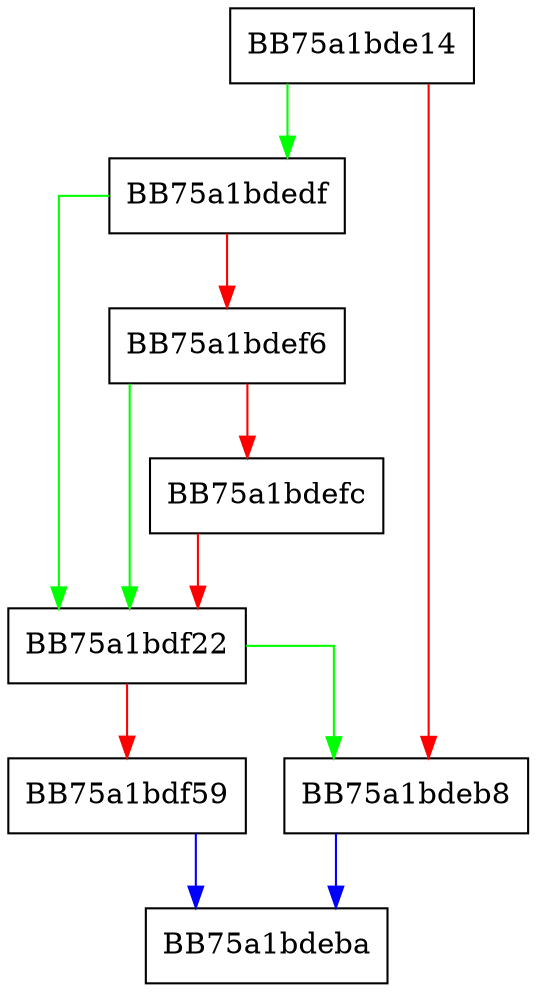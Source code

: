 digraph swf_scan_kpat {
  node [shape="box"];
  graph [splines=ortho];
  BB75a1bde14 -> BB75a1bdedf [color="green"];
  BB75a1bde14 -> BB75a1bdeb8 [color="red"];
  BB75a1bdeb8 -> BB75a1bdeba [color="blue"];
  BB75a1bdedf -> BB75a1bdf22 [color="green"];
  BB75a1bdedf -> BB75a1bdef6 [color="red"];
  BB75a1bdef6 -> BB75a1bdf22 [color="green"];
  BB75a1bdef6 -> BB75a1bdefc [color="red"];
  BB75a1bdefc -> BB75a1bdf22 [color="red"];
  BB75a1bdf22 -> BB75a1bdeb8 [color="green"];
  BB75a1bdf22 -> BB75a1bdf59 [color="red"];
  BB75a1bdf59 -> BB75a1bdeba [color="blue"];
}